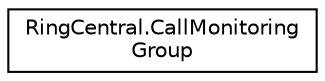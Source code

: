 digraph "Graphical Class Hierarchy"
{
 // LATEX_PDF_SIZE
  edge [fontname="Helvetica",fontsize="10",labelfontname="Helvetica",labelfontsize="10"];
  node [fontname="Helvetica",fontsize="10",shape=record];
  rankdir="LR";
  Node0 [label="RingCentral.CallMonitoring\lGroup",height=0.2,width=0.4,color="black", fillcolor="white", style="filled",URL="$classRingCentral_1_1CallMonitoringGroup.html",tooltip=" "];
}

